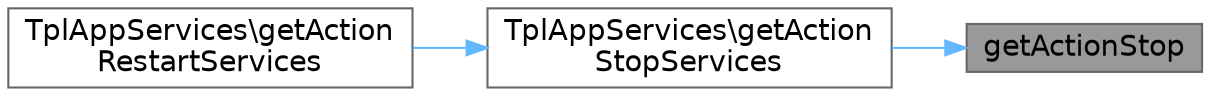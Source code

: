 digraph "getActionStop"
{
 // LATEX_PDF_SIZE
  bgcolor="transparent";
  edge [fontname=Helvetica,fontsize=14,labelfontname=Helvetica,labelfontsize=14];
  node [fontname=Helvetica,fontsize=14,shape=box,height=0.2,width=0.4];
  rankdir="RL";
  Node1 [id="Node000001",label="getActionStop",height=0.2,width=0.4,color="gray40", fillcolor="grey60", style="filled", fontcolor="black",tooltip=" "];
  Node1 -> Node2 [id="edge1_Node000001_Node000002",dir="back",color="steelblue1",style="solid",tooltip=" "];
  Node2 [id="Node000002",label="TplAppServices\\getAction\lStopServices",height=0.2,width=0.4,color="grey40", fillcolor="white", style="filled",URL="$d3/d3e/classTplAppServices.html#a97e225434c183683fdb8561cbd1b8dd2",tooltip=" "];
  Node2 -> Node3 [id="edge2_Node000002_Node000003",dir="back",color="steelblue1",style="solid",tooltip=" "];
  Node3 [id="Node000003",label="TplAppServices\\getAction\lRestartServices",height=0.2,width=0.4,color="grey40", fillcolor="white", style="filled",URL="$d3/d3e/classTplAppServices.html#a7dca45d7e0361a9fcbbe9a96ccd2e196",tooltip=" "];
}

